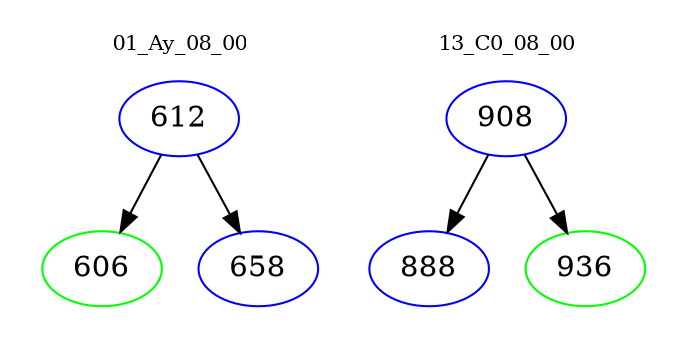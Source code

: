 digraph{
subgraph cluster_0 {
color = white
label = "01_Ay_08_00";
fontsize=10;
T0_612 [label="612", color="blue"]
T0_612 -> T0_606 [color="black"]
T0_606 [label="606", color="green"]
T0_612 -> T0_658 [color="black"]
T0_658 [label="658", color="blue"]
}
subgraph cluster_1 {
color = white
label = "13_C0_08_00";
fontsize=10;
T1_908 [label="908", color="blue"]
T1_908 -> T1_888 [color="black"]
T1_888 [label="888", color="blue"]
T1_908 -> T1_936 [color="black"]
T1_936 [label="936", color="green"]
}
}
